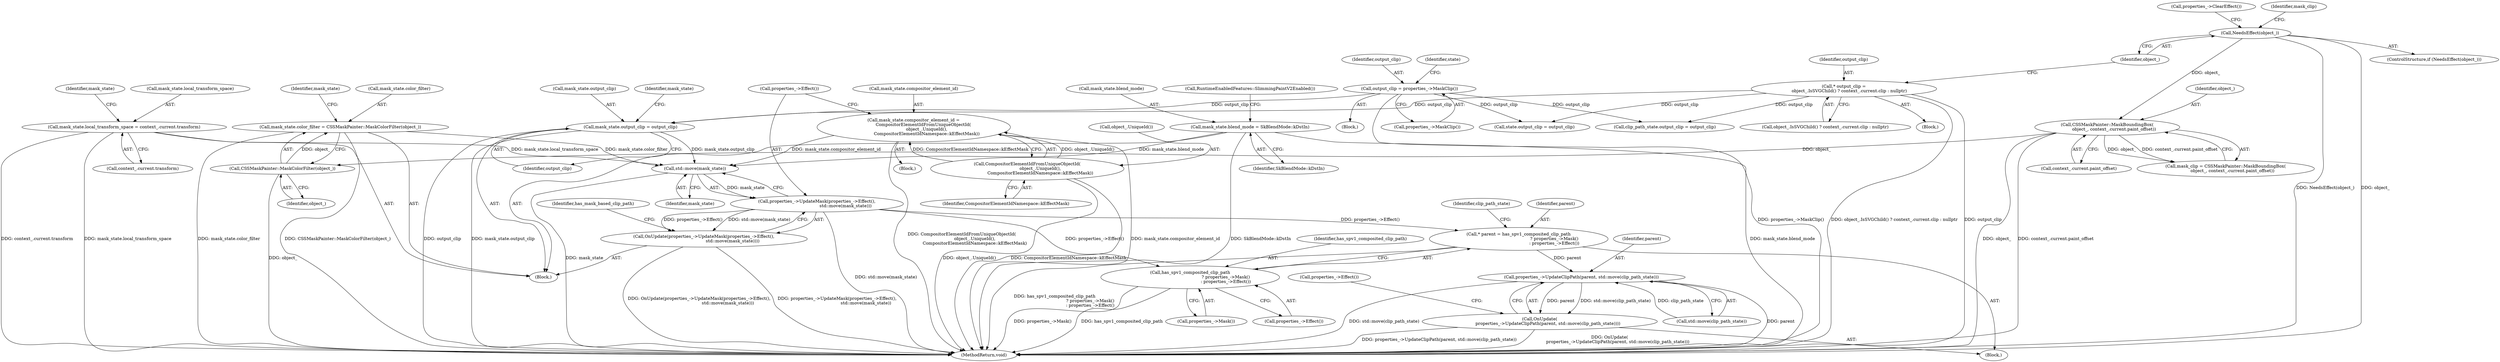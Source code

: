 digraph "1_Chrome_f911e11e7f6b5c0d6f5ee694a9871de6619889f7_4@API" {
"1000301" [label="(Call,std::move(mask_state))"];
"1000275" [label="(Call,mask_state.color_filter = CSSMaskPainter::MaskColorFilter(object_))"];
"1000279" [label="(Call,CSSMaskPainter::MaskColorFilter(object_))"];
"1000129" [label="(Call,CSSMaskPainter::MaskBoundingBox(\n          object_, context_.current.paint_offset))"];
"1000123" [label="(Call,NeedsEffect(object_))"];
"1000261" [label="(Call,mask_state.local_transform_space = context_.current.transform)"];
"1000270" [label="(Call,mask_state.output_clip = output_clip)"];
"1000190" [label="(Call,output_clip = properties_->MaskClip())"];
"1000112" [label="(Call,* output_clip =\n        object_.IsSVGChild() ? context_.current.clip : nullptr)"];
"1000291" [label="(Call,mask_state.compositor_element_id =\n              CompositorElementIdFromUniqueObjectId(\n                   object_.UniqueId(),\n                   CompositorElementIdNamespace::kEffectMask))"];
"1000295" [label="(Call,CompositorElementIdFromUniqueObjectId(\n                   object_.UniqueId(),\n                   CompositorElementIdNamespace::kEffectMask))"];
"1000281" [label="(Call,mask_state.blend_mode = SkBlendMode::kDstIn)"];
"1000299" [label="(Call,properties_->UpdateMask(properties_->Effect(),\n                                          std::move(mask_state)))"];
"1000298" [label="(Call,OnUpdate(properties_->UpdateMask(properties_->Effect(),\n                                          std::move(mask_state))))"];
"1000311" [label="(Call,* parent = has_spv1_composited_clip_path\n                                                    ? properties_->Mask()\n                                                    : properties_->Effect())"];
"1000350" [label="(Call,properties_->UpdateClipPath(parent, std::move(clip_path_state)))"];
"1000349" [label="(Call,OnUpdate(\n            properties_->UpdateClipPath(parent, std::move(clip_path_state))))"];
"1000313" [label="(Call,has_spv1_composited_clip_path\n                                                    ? properties_->Mask()\n                                                    : properties_->Effect())"];
"1000285" [label="(Identifier,SkBlendMode::kDstIn)"];
"1000200" [label="(Identifier,state)"];
"1000112" [label="(Call,* output_clip =\n        object_.IsSVGChild() ? context_.current.clip : nullptr)"];
"1000114" [label="(Call,object_.IsSVGChild() ? context_.current.clip : nullptr)"];
"1000301" [label="(Call,std::move(mask_state))"];
"1000279" [label="(Call,CSSMaskPainter::MaskColorFilter(object_))"];
"1000131" [label="(Call,context_.current.paint_offset)"];
"1000124" [label="(Identifier,object_)"];
"1000290" [label="(Block,)"];
"1000320" [label="(Identifier,clip_path_state)"];
"1000129" [label="(Call,CSSMaskPainter::MaskBoundingBox(\n          object_, context_.current.paint_offset))"];
"1000281" [label="(Call,mask_state.blend_mode = SkBlendMode::kDstIn)"];
"1000127" [label="(Call,mask_clip = CSSMaskPainter::MaskBoundingBox(\n          object_, context_.current.paint_offset))"];
"1000361" [label="(Call,properties_->ClearEffect())"];
"1000191" [label="(Identifier,output_clip)"];
"1000261" [label="(Call,mask_state.local_transform_space = context_.current.transform)"];
"1000298" [label="(Call,OnUpdate(properties_->UpdateMask(properties_->Effect(),\n                                          std::move(mask_state))))"];
"1000351" [label="(Identifier,parent)"];
"1000282" [label="(Call,mask_state.blend_mode)"];
"1000297" [label="(Identifier,CompositorElementIdNamespace::kEffectMask)"];
"1000207" [label="(Call,state.output_clip = output_clip)"];
"1000265" [label="(Call,context_.current.transform)"];
"1000110" [label="(Block,)"];
"1000190" [label="(Call,output_clip = properties_->MaskClip())"];
"1000274" [label="(Identifier,output_clip)"];
"1000296" [label="(Call,object_.UniqueId())"];
"1000283" [label="(Identifier,mask_state)"];
"1000288" [label="(Call,RuntimeEnabledFeatures::SlimmingPaintV2Enabled())"];
"1000311" [label="(Call,* parent = has_spv1_composited_clip_path\n                                                    ? properties_->Mask()\n                                                    : properties_->Effect())"];
"1000308" [label="(Identifier,has_mask_based_clip_path)"];
"1000277" [label="(Identifier,mask_state)"];
"1000295" [label="(Call,CompositorElementIdFromUniqueObjectId(\n                   object_.UniqueId(),\n                   CompositorElementIdNamespace::kEffectMask))"];
"1000271" [label="(Call,mask_state.output_clip)"];
"1000315" [label="(Call,properties_->Mask())"];
"1000291" [label="(Call,mask_state.compositor_element_id =\n              CompositorElementIdFromUniqueObjectId(\n                   object_.UniqueId(),\n                   CompositorElementIdNamespace::kEffectMask))"];
"1000130" [label="(Identifier,object_)"];
"1000280" [label="(Identifier,object_)"];
"1000275" [label="(Call,mask_state.color_filter = CSSMaskPainter::MaskColorFilter(object_))"];
"1000172" [label="(Block,)"];
"1000309" [label="(Block,)"];
"1000398" [label="(MethodReturn,void)"];
"1000327" [label="(Call,clip_path_state.output_clip = output_clip)"];
"1000123" [label="(Call,NeedsEffect(object_))"];
"1000122" [label="(ControlStructure,if (NeedsEffect(object_)))"];
"1000292" [label="(Call,mask_state.compositor_element_id)"];
"1000272" [label="(Identifier,mask_state)"];
"1000300" [label="(Call,properties_->Effect())"];
"1000349" [label="(Call,OnUpdate(\n            properties_->UpdateClipPath(parent, std::move(clip_path_state))))"];
"1000262" [label="(Call,mask_state.local_transform_space)"];
"1000192" [label="(Call,properties_->MaskClip())"];
"1000314" [label="(Identifier,has_spv1_composited_clip_path)"];
"1000312" [label="(Identifier,parent)"];
"1000313" [label="(Call,has_spv1_composited_clip_path\n                                                    ? properties_->Mask()\n                                                    : properties_->Effect())"];
"1000369" [label="(Call,properties_->Effect())"];
"1000316" [label="(Call,properties_->Effect())"];
"1000302" [label="(Identifier,mask_state)"];
"1000299" [label="(Call,properties_->UpdateMask(properties_->Effect(),\n                                          std::move(mask_state)))"];
"1000259" [label="(Block,)"];
"1000352" [label="(Call,std::move(clip_path_state))"];
"1000350" [label="(Call,properties_->UpdateClipPath(parent, std::move(clip_path_state)))"];
"1000113" [label="(Identifier,output_clip)"];
"1000128" [label="(Identifier,mask_clip)"];
"1000270" [label="(Call,mask_state.output_clip = output_clip)"];
"1000276" [label="(Call,mask_state.color_filter)"];
"1000301" -> "1000299"  [label="AST: "];
"1000301" -> "1000302"  [label="CFG: "];
"1000302" -> "1000301"  [label="AST: "];
"1000299" -> "1000301"  [label="CFG: "];
"1000301" -> "1000398"  [label="DDG: mask_state"];
"1000301" -> "1000299"  [label="DDG: mask_state"];
"1000275" -> "1000301"  [label="DDG: mask_state.color_filter"];
"1000261" -> "1000301"  [label="DDG: mask_state.local_transform_space"];
"1000270" -> "1000301"  [label="DDG: mask_state.output_clip"];
"1000291" -> "1000301"  [label="DDG: mask_state.compositor_element_id"];
"1000281" -> "1000301"  [label="DDG: mask_state.blend_mode"];
"1000275" -> "1000259"  [label="AST: "];
"1000275" -> "1000279"  [label="CFG: "];
"1000276" -> "1000275"  [label="AST: "];
"1000279" -> "1000275"  [label="AST: "];
"1000283" -> "1000275"  [label="CFG: "];
"1000275" -> "1000398"  [label="DDG: mask_state.color_filter"];
"1000275" -> "1000398"  [label="DDG: CSSMaskPainter::MaskColorFilter(object_)"];
"1000279" -> "1000275"  [label="DDG: object_"];
"1000279" -> "1000280"  [label="CFG: "];
"1000280" -> "1000279"  [label="AST: "];
"1000279" -> "1000398"  [label="DDG: object_"];
"1000129" -> "1000279"  [label="DDG: object_"];
"1000129" -> "1000127"  [label="AST: "];
"1000129" -> "1000131"  [label="CFG: "];
"1000130" -> "1000129"  [label="AST: "];
"1000131" -> "1000129"  [label="AST: "];
"1000127" -> "1000129"  [label="CFG: "];
"1000129" -> "1000398"  [label="DDG: object_"];
"1000129" -> "1000398"  [label="DDG: context_.current.paint_offset"];
"1000129" -> "1000127"  [label="DDG: object_"];
"1000129" -> "1000127"  [label="DDG: context_.current.paint_offset"];
"1000123" -> "1000129"  [label="DDG: object_"];
"1000123" -> "1000122"  [label="AST: "];
"1000123" -> "1000124"  [label="CFG: "];
"1000124" -> "1000123"  [label="AST: "];
"1000128" -> "1000123"  [label="CFG: "];
"1000361" -> "1000123"  [label="CFG: "];
"1000123" -> "1000398"  [label="DDG: NeedsEffect(object_)"];
"1000123" -> "1000398"  [label="DDG: object_"];
"1000261" -> "1000259"  [label="AST: "];
"1000261" -> "1000265"  [label="CFG: "];
"1000262" -> "1000261"  [label="AST: "];
"1000265" -> "1000261"  [label="AST: "];
"1000272" -> "1000261"  [label="CFG: "];
"1000261" -> "1000398"  [label="DDG: context_.current.transform"];
"1000261" -> "1000398"  [label="DDG: mask_state.local_transform_space"];
"1000270" -> "1000259"  [label="AST: "];
"1000270" -> "1000274"  [label="CFG: "];
"1000271" -> "1000270"  [label="AST: "];
"1000274" -> "1000270"  [label="AST: "];
"1000277" -> "1000270"  [label="CFG: "];
"1000270" -> "1000398"  [label="DDG: output_clip"];
"1000270" -> "1000398"  [label="DDG: mask_state.output_clip"];
"1000190" -> "1000270"  [label="DDG: output_clip"];
"1000112" -> "1000270"  [label="DDG: output_clip"];
"1000190" -> "1000172"  [label="AST: "];
"1000190" -> "1000192"  [label="CFG: "];
"1000191" -> "1000190"  [label="AST: "];
"1000192" -> "1000190"  [label="AST: "];
"1000200" -> "1000190"  [label="CFG: "];
"1000190" -> "1000398"  [label="DDG: properties_->MaskClip()"];
"1000190" -> "1000207"  [label="DDG: output_clip"];
"1000190" -> "1000327"  [label="DDG: output_clip"];
"1000112" -> "1000110"  [label="AST: "];
"1000112" -> "1000114"  [label="CFG: "];
"1000113" -> "1000112"  [label="AST: "];
"1000114" -> "1000112"  [label="AST: "];
"1000124" -> "1000112"  [label="CFG: "];
"1000112" -> "1000398"  [label="DDG: object_.IsSVGChild() ? context_.current.clip : nullptr"];
"1000112" -> "1000398"  [label="DDG: output_clip"];
"1000112" -> "1000207"  [label="DDG: output_clip"];
"1000112" -> "1000327"  [label="DDG: output_clip"];
"1000291" -> "1000290"  [label="AST: "];
"1000291" -> "1000295"  [label="CFG: "];
"1000292" -> "1000291"  [label="AST: "];
"1000295" -> "1000291"  [label="AST: "];
"1000300" -> "1000291"  [label="CFG: "];
"1000291" -> "1000398"  [label="DDG: mask_state.compositor_element_id"];
"1000291" -> "1000398"  [label="DDG: CompositorElementIdFromUniqueObjectId(\n                   object_.UniqueId(),\n                   CompositorElementIdNamespace::kEffectMask)"];
"1000295" -> "1000291"  [label="DDG: object_.UniqueId()"];
"1000295" -> "1000291"  [label="DDG: CompositorElementIdNamespace::kEffectMask"];
"1000295" -> "1000297"  [label="CFG: "];
"1000296" -> "1000295"  [label="AST: "];
"1000297" -> "1000295"  [label="AST: "];
"1000295" -> "1000398"  [label="DDG: object_.UniqueId()"];
"1000295" -> "1000398"  [label="DDG: CompositorElementIdNamespace::kEffectMask"];
"1000281" -> "1000259"  [label="AST: "];
"1000281" -> "1000285"  [label="CFG: "];
"1000282" -> "1000281"  [label="AST: "];
"1000285" -> "1000281"  [label="AST: "];
"1000288" -> "1000281"  [label="CFG: "];
"1000281" -> "1000398"  [label="DDG: SkBlendMode::kDstIn"];
"1000281" -> "1000398"  [label="DDG: mask_state.blend_mode"];
"1000299" -> "1000298"  [label="AST: "];
"1000300" -> "1000299"  [label="AST: "];
"1000298" -> "1000299"  [label="CFG: "];
"1000299" -> "1000398"  [label="DDG: std::move(mask_state)"];
"1000299" -> "1000298"  [label="DDG: properties_->Effect()"];
"1000299" -> "1000298"  [label="DDG: std::move(mask_state)"];
"1000299" -> "1000311"  [label="DDG: properties_->Effect()"];
"1000299" -> "1000313"  [label="DDG: properties_->Effect()"];
"1000298" -> "1000259"  [label="AST: "];
"1000308" -> "1000298"  [label="CFG: "];
"1000298" -> "1000398"  [label="DDG: OnUpdate(properties_->UpdateMask(properties_->Effect(),\n                                          std::move(mask_state)))"];
"1000298" -> "1000398"  [label="DDG: properties_->UpdateMask(properties_->Effect(),\n                                          std::move(mask_state))"];
"1000311" -> "1000309"  [label="AST: "];
"1000311" -> "1000313"  [label="CFG: "];
"1000312" -> "1000311"  [label="AST: "];
"1000313" -> "1000311"  [label="AST: "];
"1000320" -> "1000311"  [label="CFG: "];
"1000311" -> "1000398"  [label="DDG: has_spv1_composited_clip_path\n                                                    ? properties_->Mask()\n                                                    : properties_->Effect()"];
"1000311" -> "1000350"  [label="DDG: parent"];
"1000350" -> "1000349"  [label="AST: "];
"1000350" -> "1000352"  [label="CFG: "];
"1000351" -> "1000350"  [label="AST: "];
"1000352" -> "1000350"  [label="AST: "];
"1000349" -> "1000350"  [label="CFG: "];
"1000350" -> "1000398"  [label="DDG: parent"];
"1000350" -> "1000398"  [label="DDG: std::move(clip_path_state)"];
"1000350" -> "1000349"  [label="DDG: parent"];
"1000350" -> "1000349"  [label="DDG: std::move(clip_path_state)"];
"1000352" -> "1000350"  [label="DDG: clip_path_state"];
"1000349" -> "1000309"  [label="AST: "];
"1000369" -> "1000349"  [label="CFG: "];
"1000349" -> "1000398"  [label="DDG: OnUpdate(\n            properties_->UpdateClipPath(parent, std::move(clip_path_state)))"];
"1000349" -> "1000398"  [label="DDG: properties_->UpdateClipPath(parent, std::move(clip_path_state))"];
"1000313" -> "1000315"  [label="CFG: "];
"1000313" -> "1000316"  [label="CFG: "];
"1000314" -> "1000313"  [label="AST: "];
"1000315" -> "1000313"  [label="AST: "];
"1000316" -> "1000313"  [label="AST: "];
"1000313" -> "1000398"  [label="DDG: properties_->Mask()"];
"1000313" -> "1000398"  [label="DDG: has_spv1_composited_clip_path"];
}
